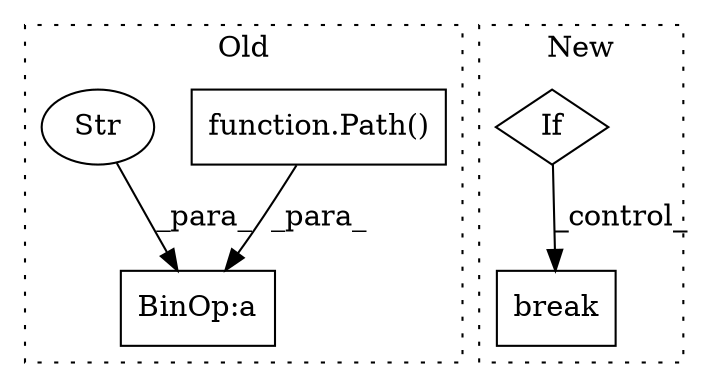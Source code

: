 digraph G {
subgraph cluster0 {
1 [label="function.Path()" a="75" s="38337,38352" l="5,1" shape="box"];
4 [label="BinOp:a" a="82" s="38978" l="34" shape="box"];
5 [label="Str" a="66" s="39012" l="13" shape="ellipse"];
label = "Old";
style="dotted";
}
subgraph cluster1 {
2 [label="break" a="94" s="41255" l="5" shape="box"];
3 [label="If" a="96" s="41173" l="3" shape="diamond"];
label = "New";
style="dotted";
}
1 -> 4 [label="_para_"];
3 -> 2 [label="_control_"];
5 -> 4 [label="_para_"];
}